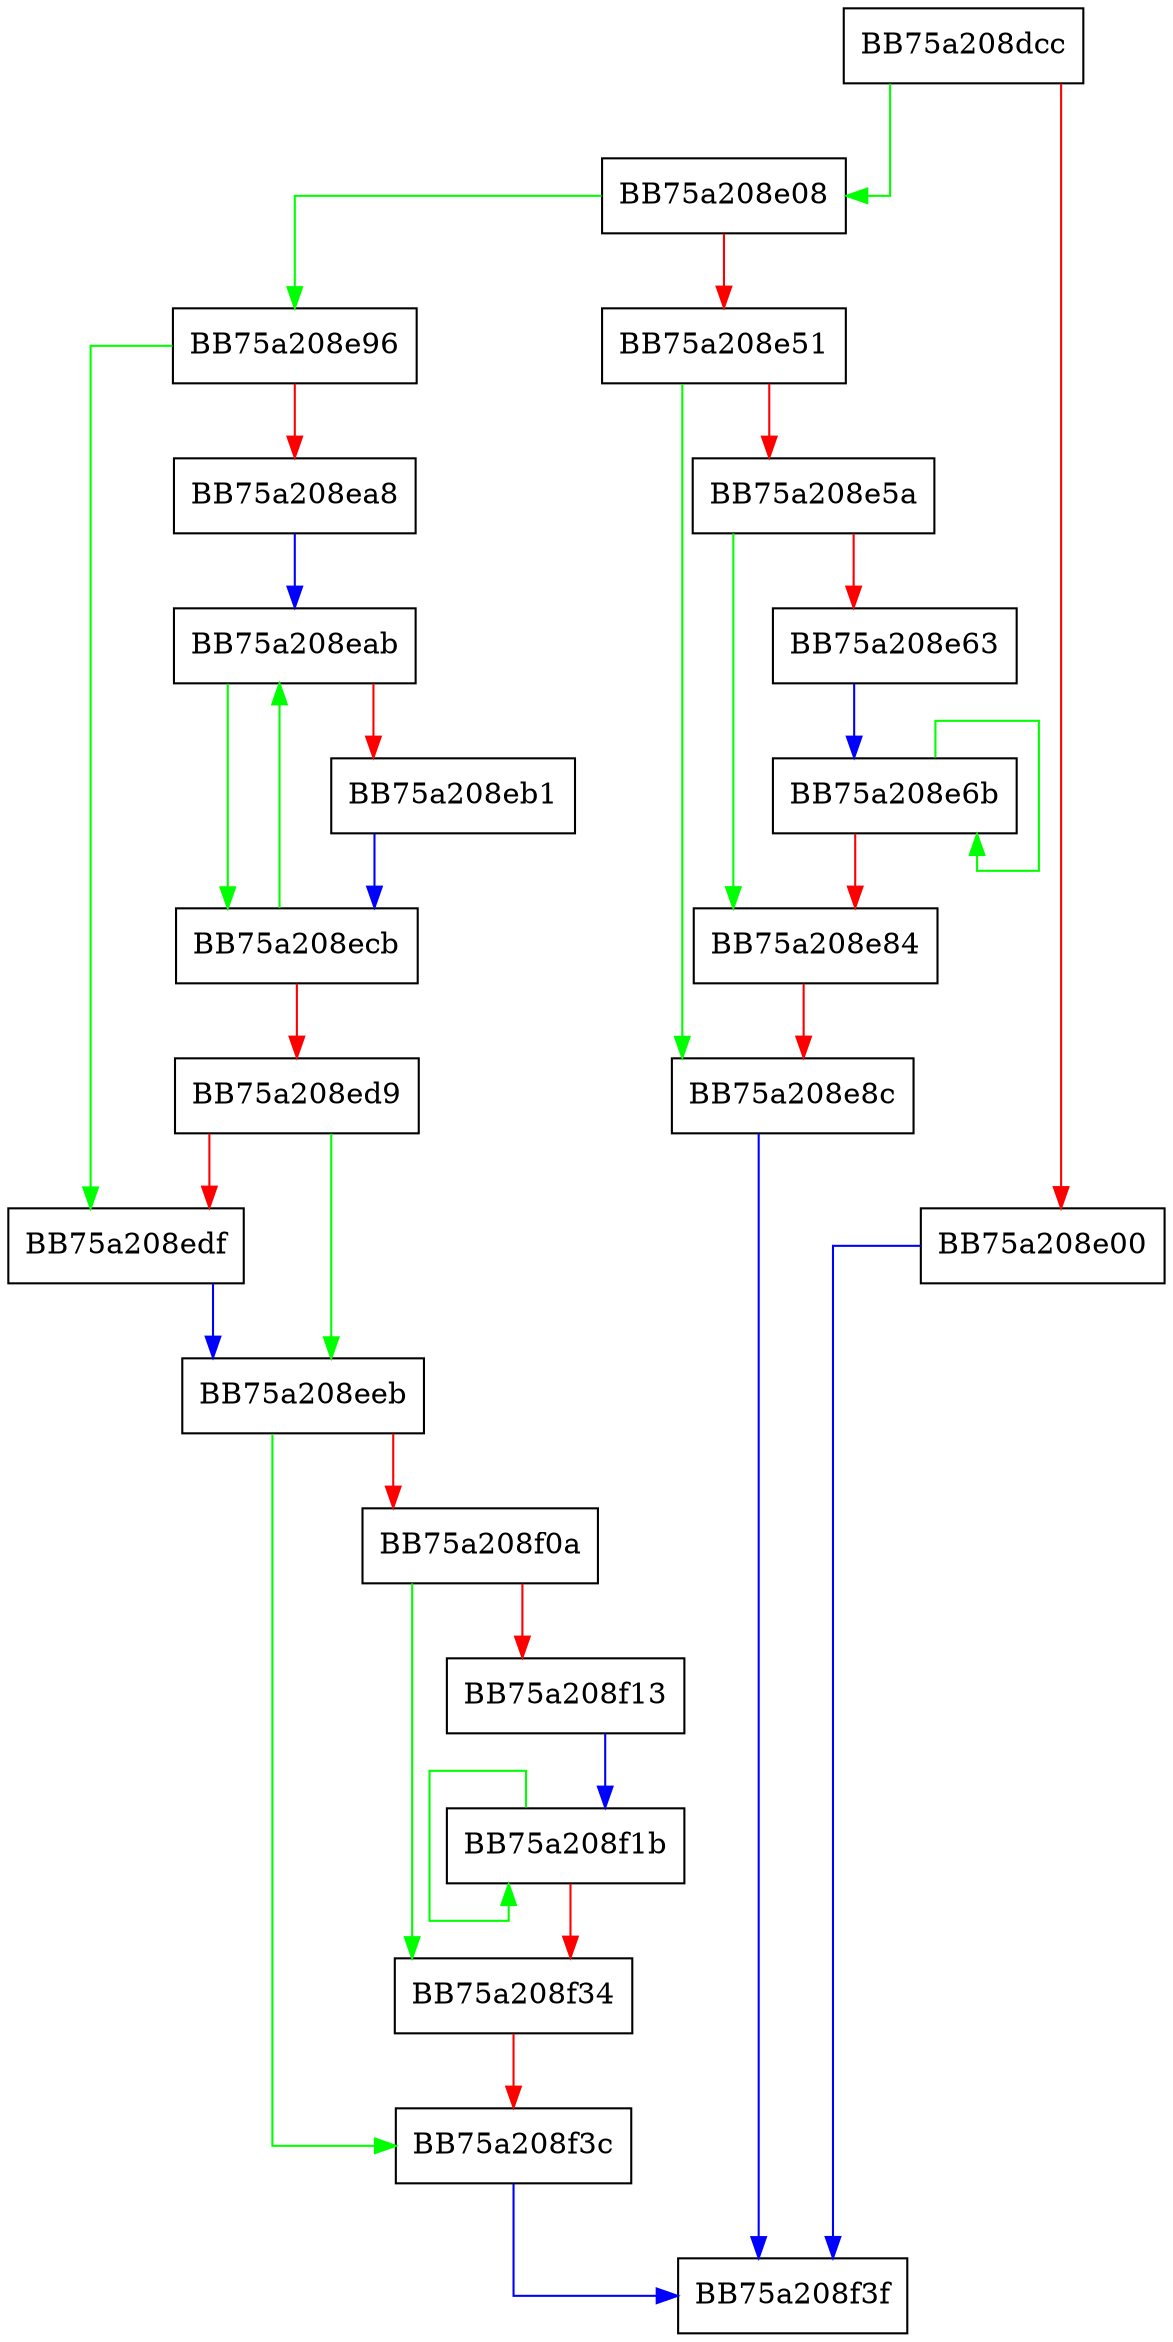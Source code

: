digraph build {
  node [shape="box"];
  graph [splines=ortho];
  BB75a208dcc -> BB75a208e08 [color="green"];
  BB75a208dcc -> BB75a208e00 [color="red"];
  BB75a208e00 -> BB75a208f3f [color="blue"];
  BB75a208e08 -> BB75a208e96 [color="green"];
  BB75a208e08 -> BB75a208e51 [color="red"];
  BB75a208e51 -> BB75a208e8c [color="green"];
  BB75a208e51 -> BB75a208e5a [color="red"];
  BB75a208e5a -> BB75a208e84 [color="green"];
  BB75a208e5a -> BB75a208e63 [color="red"];
  BB75a208e63 -> BB75a208e6b [color="blue"];
  BB75a208e6b -> BB75a208e6b [color="green"];
  BB75a208e6b -> BB75a208e84 [color="red"];
  BB75a208e84 -> BB75a208e8c [color="red"];
  BB75a208e8c -> BB75a208f3f [color="blue"];
  BB75a208e96 -> BB75a208edf [color="green"];
  BB75a208e96 -> BB75a208ea8 [color="red"];
  BB75a208ea8 -> BB75a208eab [color="blue"];
  BB75a208eab -> BB75a208ecb [color="green"];
  BB75a208eab -> BB75a208eb1 [color="red"];
  BB75a208eb1 -> BB75a208ecb [color="blue"];
  BB75a208ecb -> BB75a208eab [color="green"];
  BB75a208ecb -> BB75a208ed9 [color="red"];
  BB75a208ed9 -> BB75a208eeb [color="green"];
  BB75a208ed9 -> BB75a208edf [color="red"];
  BB75a208edf -> BB75a208eeb [color="blue"];
  BB75a208eeb -> BB75a208f3c [color="green"];
  BB75a208eeb -> BB75a208f0a [color="red"];
  BB75a208f0a -> BB75a208f34 [color="green"];
  BB75a208f0a -> BB75a208f13 [color="red"];
  BB75a208f13 -> BB75a208f1b [color="blue"];
  BB75a208f1b -> BB75a208f1b [color="green"];
  BB75a208f1b -> BB75a208f34 [color="red"];
  BB75a208f34 -> BB75a208f3c [color="red"];
  BB75a208f3c -> BB75a208f3f [color="blue"];
}